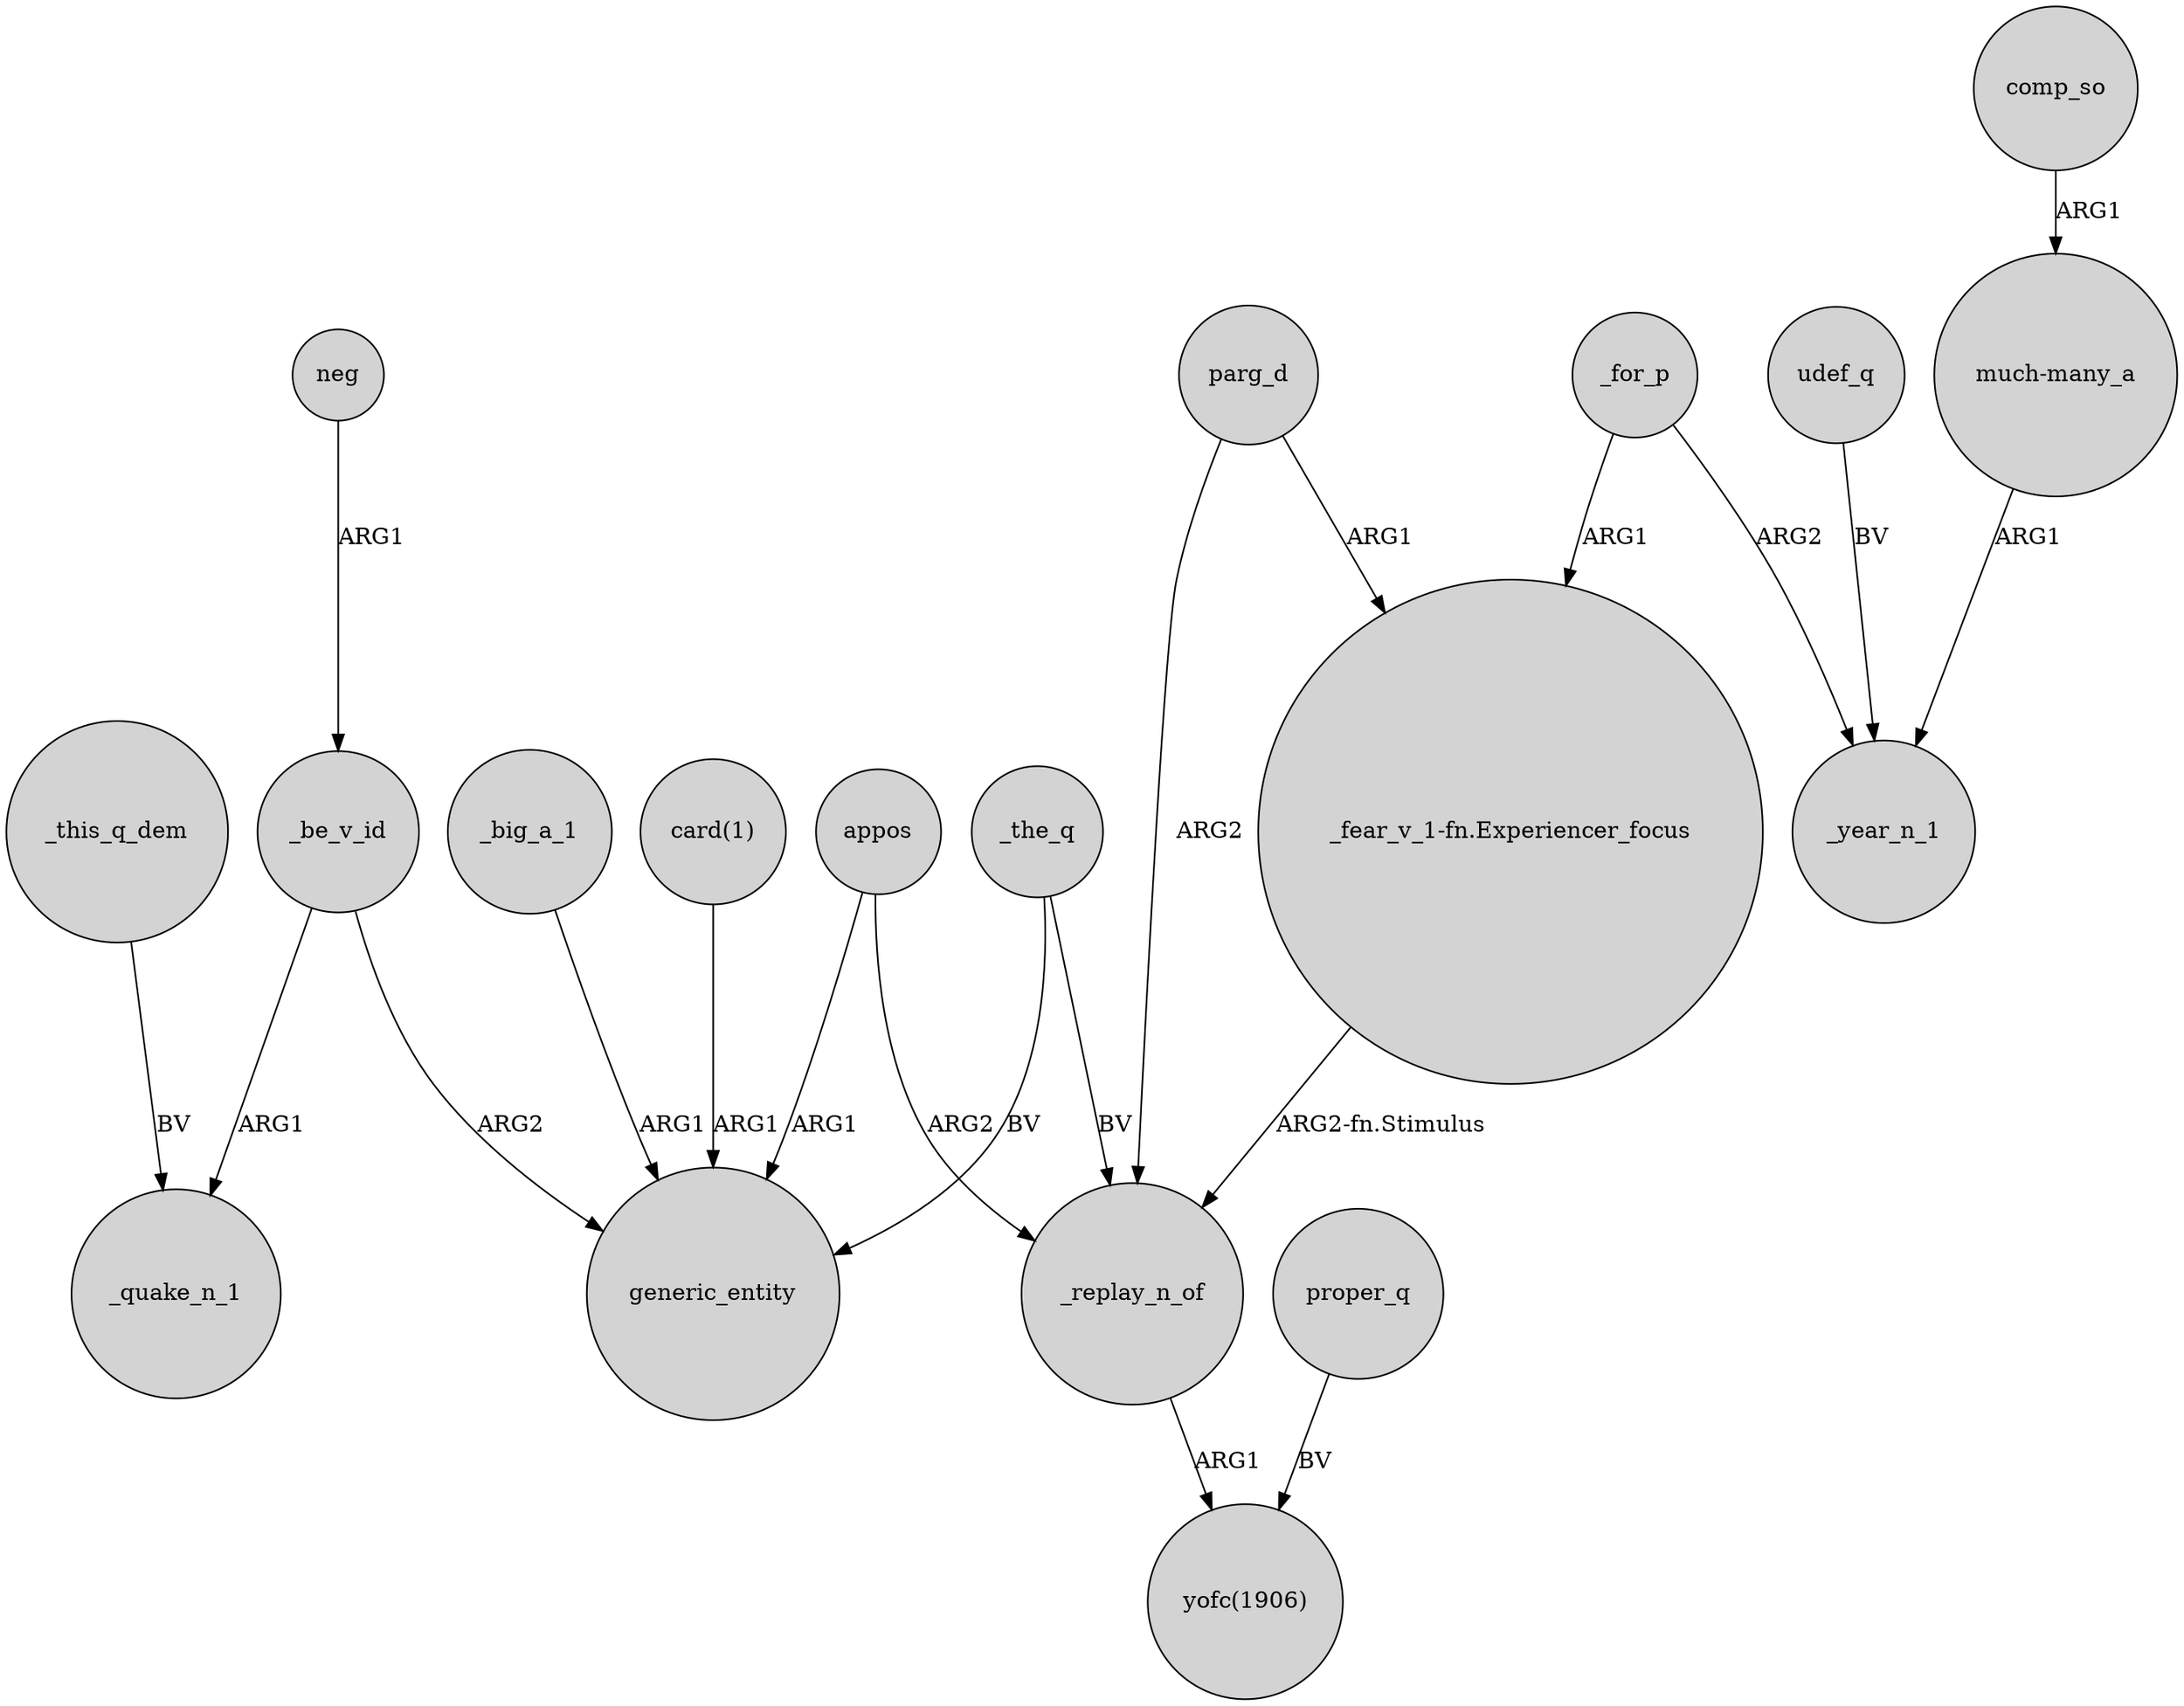 digraph {
	node [shape=circle style=filled]
	_the_q -> generic_entity [label=BV]
	_for_p -> _year_n_1 [label=ARG2]
	_big_a_1 -> generic_entity [label=ARG1]
	_the_q -> _replay_n_of [label=BV]
	parg_d -> "_fear_v_1-fn.Experiencer_focus" [label=ARG1]
	_be_v_id -> generic_entity [label=ARG2]
	parg_d -> _replay_n_of [label=ARG2]
	appos -> generic_entity [label=ARG1]
	_replay_n_of -> "yofc(1906)" [label=ARG1]
	"_fear_v_1-fn.Experiencer_focus" -> _replay_n_of [label="ARG2-fn.Stimulus"]
	_this_q_dem -> _quake_n_1 [label=BV]
	_for_p -> "_fear_v_1-fn.Experiencer_focus" [label=ARG1]
	"card(1)" -> generic_entity [label=ARG1]
	neg -> _be_v_id [label=ARG1]
	appos -> _replay_n_of [label=ARG2]
	udef_q -> _year_n_1 [label=BV]
	_be_v_id -> _quake_n_1 [label=ARG1]
	proper_q -> "yofc(1906)" [label=BV]
	comp_so -> "much-many_a" [label=ARG1]
	"much-many_a" -> _year_n_1 [label=ARG1]
}
